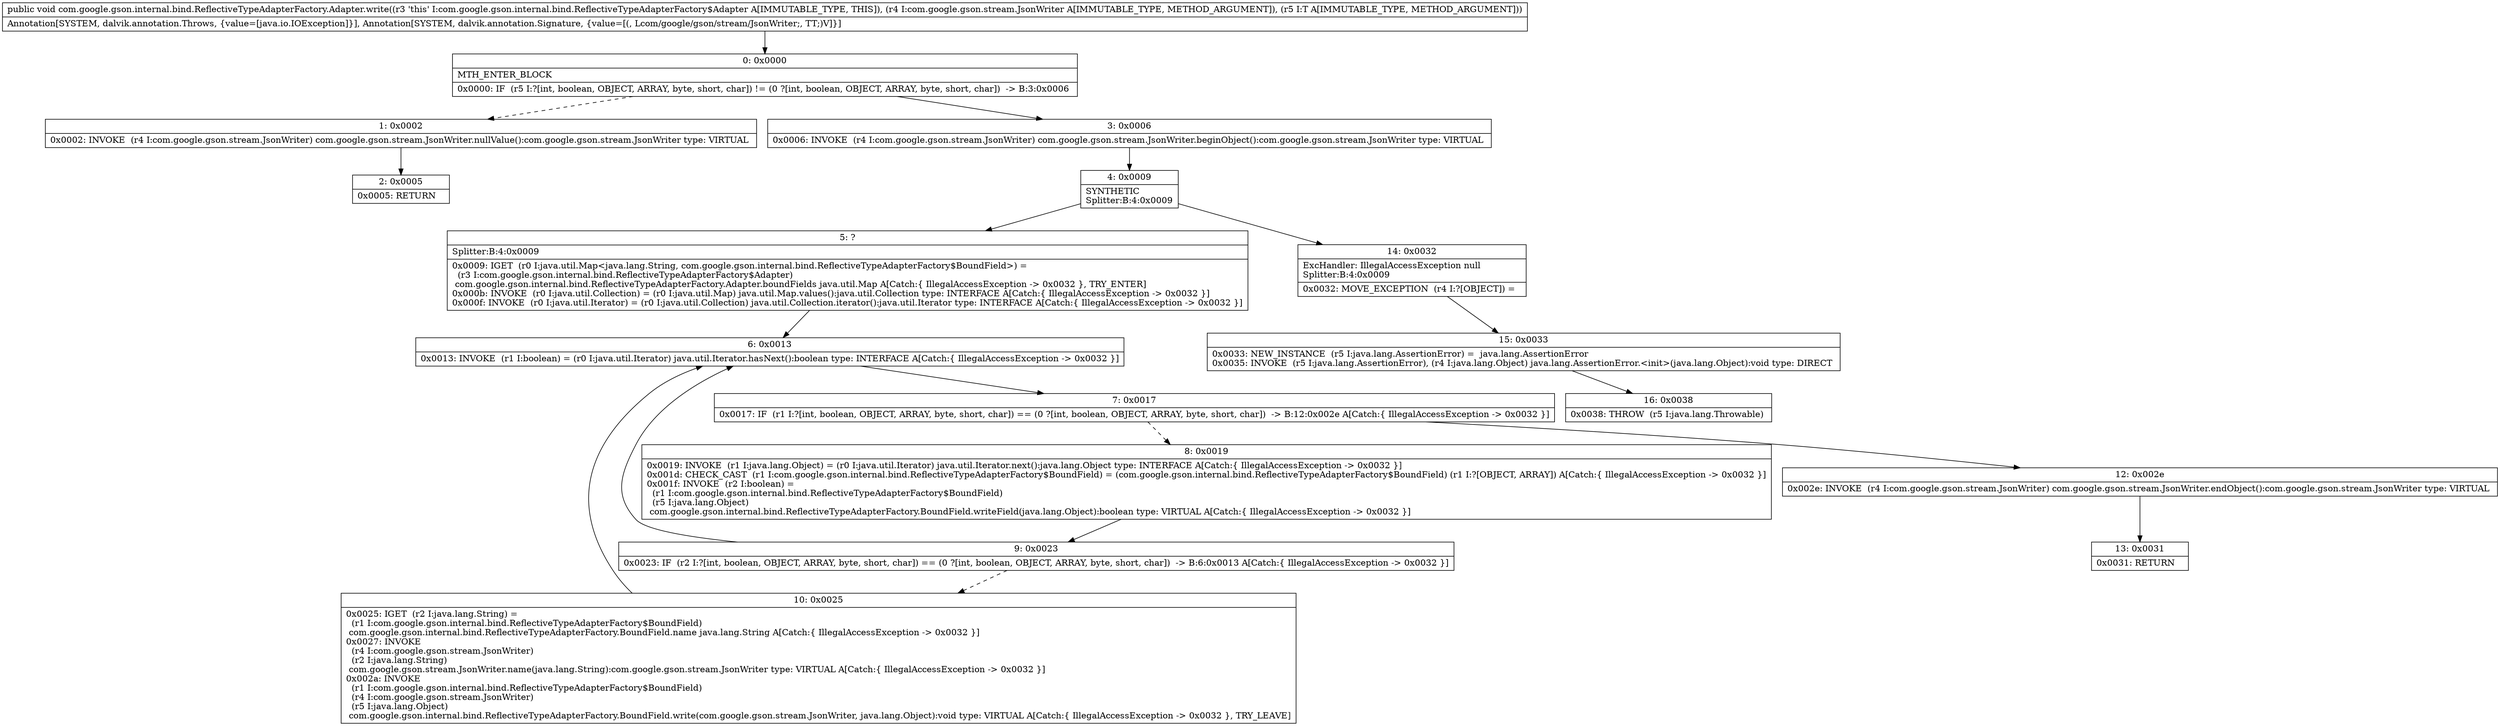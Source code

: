digraph "CFG forcom.google.gson.internal.bind.ReflectiveTypeAdapterFactory.Adapter.write(Lcom\/google\/gson\/stream\/JsonWriter;Ljava\/lang\/Object;)V" {
Node_0 [shape=record,label="{0\:\ 0x0000|MTH_ENTER_BLOCK\l|0x0000: IF  (r5 I:?[int, boolean, OBJECT, ARRAY, byte, short, char]) != (0 ?[int, boolean, OBJECT, ARRAY, byte, short, char])  \-\> B:3:0x0006 \l}"];
Node_1 [shape=record,label="{1\:\ 0x0002|0x0002: INVOKE  (r4 I:com.google.gson.stream.JsonWriter) com.google.gson.stream.JsonWriter.nullValue():com.google.gson.stream.JsonWriter type: VIRTUAL \l}"];
Node_2 [shape=record,label="{2\:\ 0x0005|0x0005: RETURN   \l}"];
Node_3 [shape=record,label="{3\:\ 0x0006|0x0006: INVOKE  (r4 I:com.google.gson.stream.JsonWriter) com.google.gson.stream.JsonWriter.beginObject():com.google.gson.stream.JsonWriter type: VIRTUAL \l}"];
Node_4 [shape=record,label="{4\:\ 0x0009|SYNTHETIC\lSplitter:B:4:0x0009\l}"];
Node_5 [shape=record,label="{5\:\ ?|Splitter:B:4:0x0009\l|0x0009: IGET  (r0 I:java.util.Map\<java.lang.String, com.google.gson.internal.bind.ReflectiveTypeAdapterFactory$BoundField\>) = \l  (r3 I:com.google.gson.internal.bind.ReflectiveTypeAdapterFactory$Adapter)\l com.google.gson.internal.bind.ReflectiveTypeAdapterFactory.Adapter.boundFields java.util.Map A[Catch:\{ IllegalAccessException \-\> 0x0032 \}, TRY_ENTER]\l0x000b: INVOKE  (r0 I:java.util.Collection) = (r0 I:java.util.Map) java.util.Map.values():java.util.Collection type: INTERFACE A[Catch:\{ IllegalAccessException \-\> 0x0032 \}]\l0x000f: INVOKE  (r0 I:java.util.Iterator) = (r0 I:java.util.Collection) java.util.Collection.iterator():java.util.Iterator type: INTERFACE A[Catch:\{ IllegalAccessException \-\> 0x0032 \}]\l}"];
Node_6 [shape=record,label="{6\:\ 0x0013|0x0013: INVOKE  (r1 I:boolean) = (r0 I:java.util.Iterator) java.util.Iterator.hasNext():boolean type: INTERFACE A[Catch:\{ IllegalAccessException \-\> 0x0032 \}]\l}"];
Node_7 [shape=record,label="{7\:\ 0x0017|0x0017: IF  (r1 I:?[int, boolean, OBJECT, ARRAY, byte, short, char]) == (0 ?[int, boolean, OBJECT, ARRAY, byte, short, char])  \-\> B:12:0x002e A[Catch:\{ IllegalAccessException \-\> 0x0032 \}]\l}"];
Node_8 [shape=record,label="{8\:\ 0x0019|0x0019: INVOKE  (r1 I:java.lang.Object) = (r0 I:java.util.Iterator) java.util.Iterator.next():java.lang.Object type: INTERFACE A[Catch:\{ IllegalAccessException \-\> 0x0032 \}]\l0x001d: CHECK_CAST  (r1 I:com.google.gson.internal.bind.ReflectiveTypeAdapterFactory$BoundField) = (com.google.gson.internal.bind.ReflectiveTypeAdapterFactory$BoundField) (r1 I:?[OBJECT, ARRAY]) A[Catch:\{ IllegalAccessException \-\> 0x0032 \}]\l0x001f: INVOKE  (r2 I:boolean) = \l  (r1 I:com.google.gson.internal.bind.ReflectiveTypeAdapterFactory$BoundField)\l  (r5 I:java.lang.Object)\l com.google.gson.internal.bind.ReflectiveTypeAdapterFactory.BoundField.writeField(java.lang.Object):boolean type: VIRTUAL A[Catch:\{ IllegalAccessException \-\> 0x0032 \}]\l}"];
Node_9 [shape=record,label="{9\:\ 0x0023|0x0023: IF  (r2 I:?[int, boolean, OBJECT, ARRAY, byte, short, char]) == (0 ?[int, boolean, OBJECT, ARRAY, byte, short, char])  \-\> B:6:0x0013 A[Catch:\{ IllegalAccessException \-\> 0x0032 \}]\l}"];
Node_10 [shape=record,label="{10\:\ 0x0025|0x0025: IGET  (r2 I:java.lang.String) = \l  (r1 I:com.google.gson.internal.bind.ReflectiveTypeAdapterFactory$BoundField)\l com.google.gson.internal.bind.ReflectiveTypeAdapterFactory.BoundField.name java.lang.String A[Catch:\{ IllegalAccessException \-\> 0x0032 \}]\l0x0027: INVOKE  \l  (r4 I:com.google.gson.stream.JsonWriter)\l  (r2 I:java.lang.String)\l com.google.gson.stream.JsonWriter.name(java.lang.String):com.google.gson.stream.JsonWriter type: VIRTUAL A[Catch:\{ IllegalAccessException \-\> 0x0032 \}]\l0x002a: INVOKE  \l  (r1 I:com.google.gson.internal.bind.ReflectiveTypeAdapterFactory$BoundField)\l  (r4 I:com.google.gson.stream.JsonWriter)\l  (r5 I:java.lang.Object)\l com.google.gson.internal.bind.ReflectiveTypeAdapterFactory.BoundField.write(com.google.gson.stream.JsonWriter, java.lang.Object):void type: VIRTUAL A[Catch:\{ IllegalAccessException \-\> 0x0032 \}, TRY_LEAVE]\l}"];
Node_12 [shape=record,label="{12\:\ 0x002e|0x002e: INVOKE  (r4 I:com.google.gson.stream.JsonWriter) com.google.gson.stream.JsonWriter.endObject():com.google.gson.stream.JsonWriter type: VIRTUAL \l}"];
Node_13 [shape=record,label="{13\:\ 0x0031|0x0031: RETURN   \l}"];
Node_14 [shape=record,label="{14\:\ 0x0032|ExcHandler: IllegalAccessException null\lSplitter:B:4:0x0009\l|0x0032: MOVE_EXCEPTION  (r4 I:?[OBJECT]) =  \l}"];
Node_15 [shape=record,label="{15\:\ 0x0033|0x0033: NEW_INSTANCE  (r5 I:java.lang.AssertionError) =  java.lang.AssertionError \l0x0035: INVOKE  (r5 I:java.lang.AssertionError), (r4 I:java.lang.Object) java.lang.AssertionError.\<init\>(java.lang.Object):void type: DIRECT \l}"];
Node_16 [shape=record,label="{16\:\ 0x0038|0x0038: THROW  (r5 I:java.lang.Throwable) \l}"];
MethodNode[shape=record,label="{public void com.google.gson.internal.bind.ReflectiveTypeAdapterFactory.Adapter.write((r3 'this' I:com.google.gson.internal.bind.ReflectiveTypeAdapterFactory$Adapter A[IMMUTABLE_TYPE, THIS]), (r4 I:com.google.gson.stream.JsonWriter A[IMMUTABLE_TYPE, METHOD_ARGUMENT]), (r5 I:T A[IMMUTABLE_TYPE, METHOD_ARGUMENT]))  | Annotation[SYSTEM, dalvik.annotation.Throws, \{value=[java.io.IOException]\}], Annotation[SYSTEM, dalvik.annotation.Signature, \{value=[(, Lcom\/google\/gson\/stream\/JsonWriter;, TT;)V]\}]\l}"];
MethodNode -> Node_0;
Node_0 -> Node_1[style=dashed];
Node_0 -> Node_3;
Node_1 -> Node_2;
Node_3 -> Node_4;
Node_4 -> Node_5;
Node_4 -> Node_14;
Node_5 -> Node_6;
Node_6 -> Node_7;
Node_7 -> Node_8[style=dashed];
Node_7 -> Node_12;
Node_8 -> Node_9;
Node_9 -> Node_6;
Node_9 -> Node_10[style=dashed];
Node_10 -> Node_6;
Node_12 -> Node_13;
Node_14 -> Node_15;
Node_15 -> Node_16;
}

